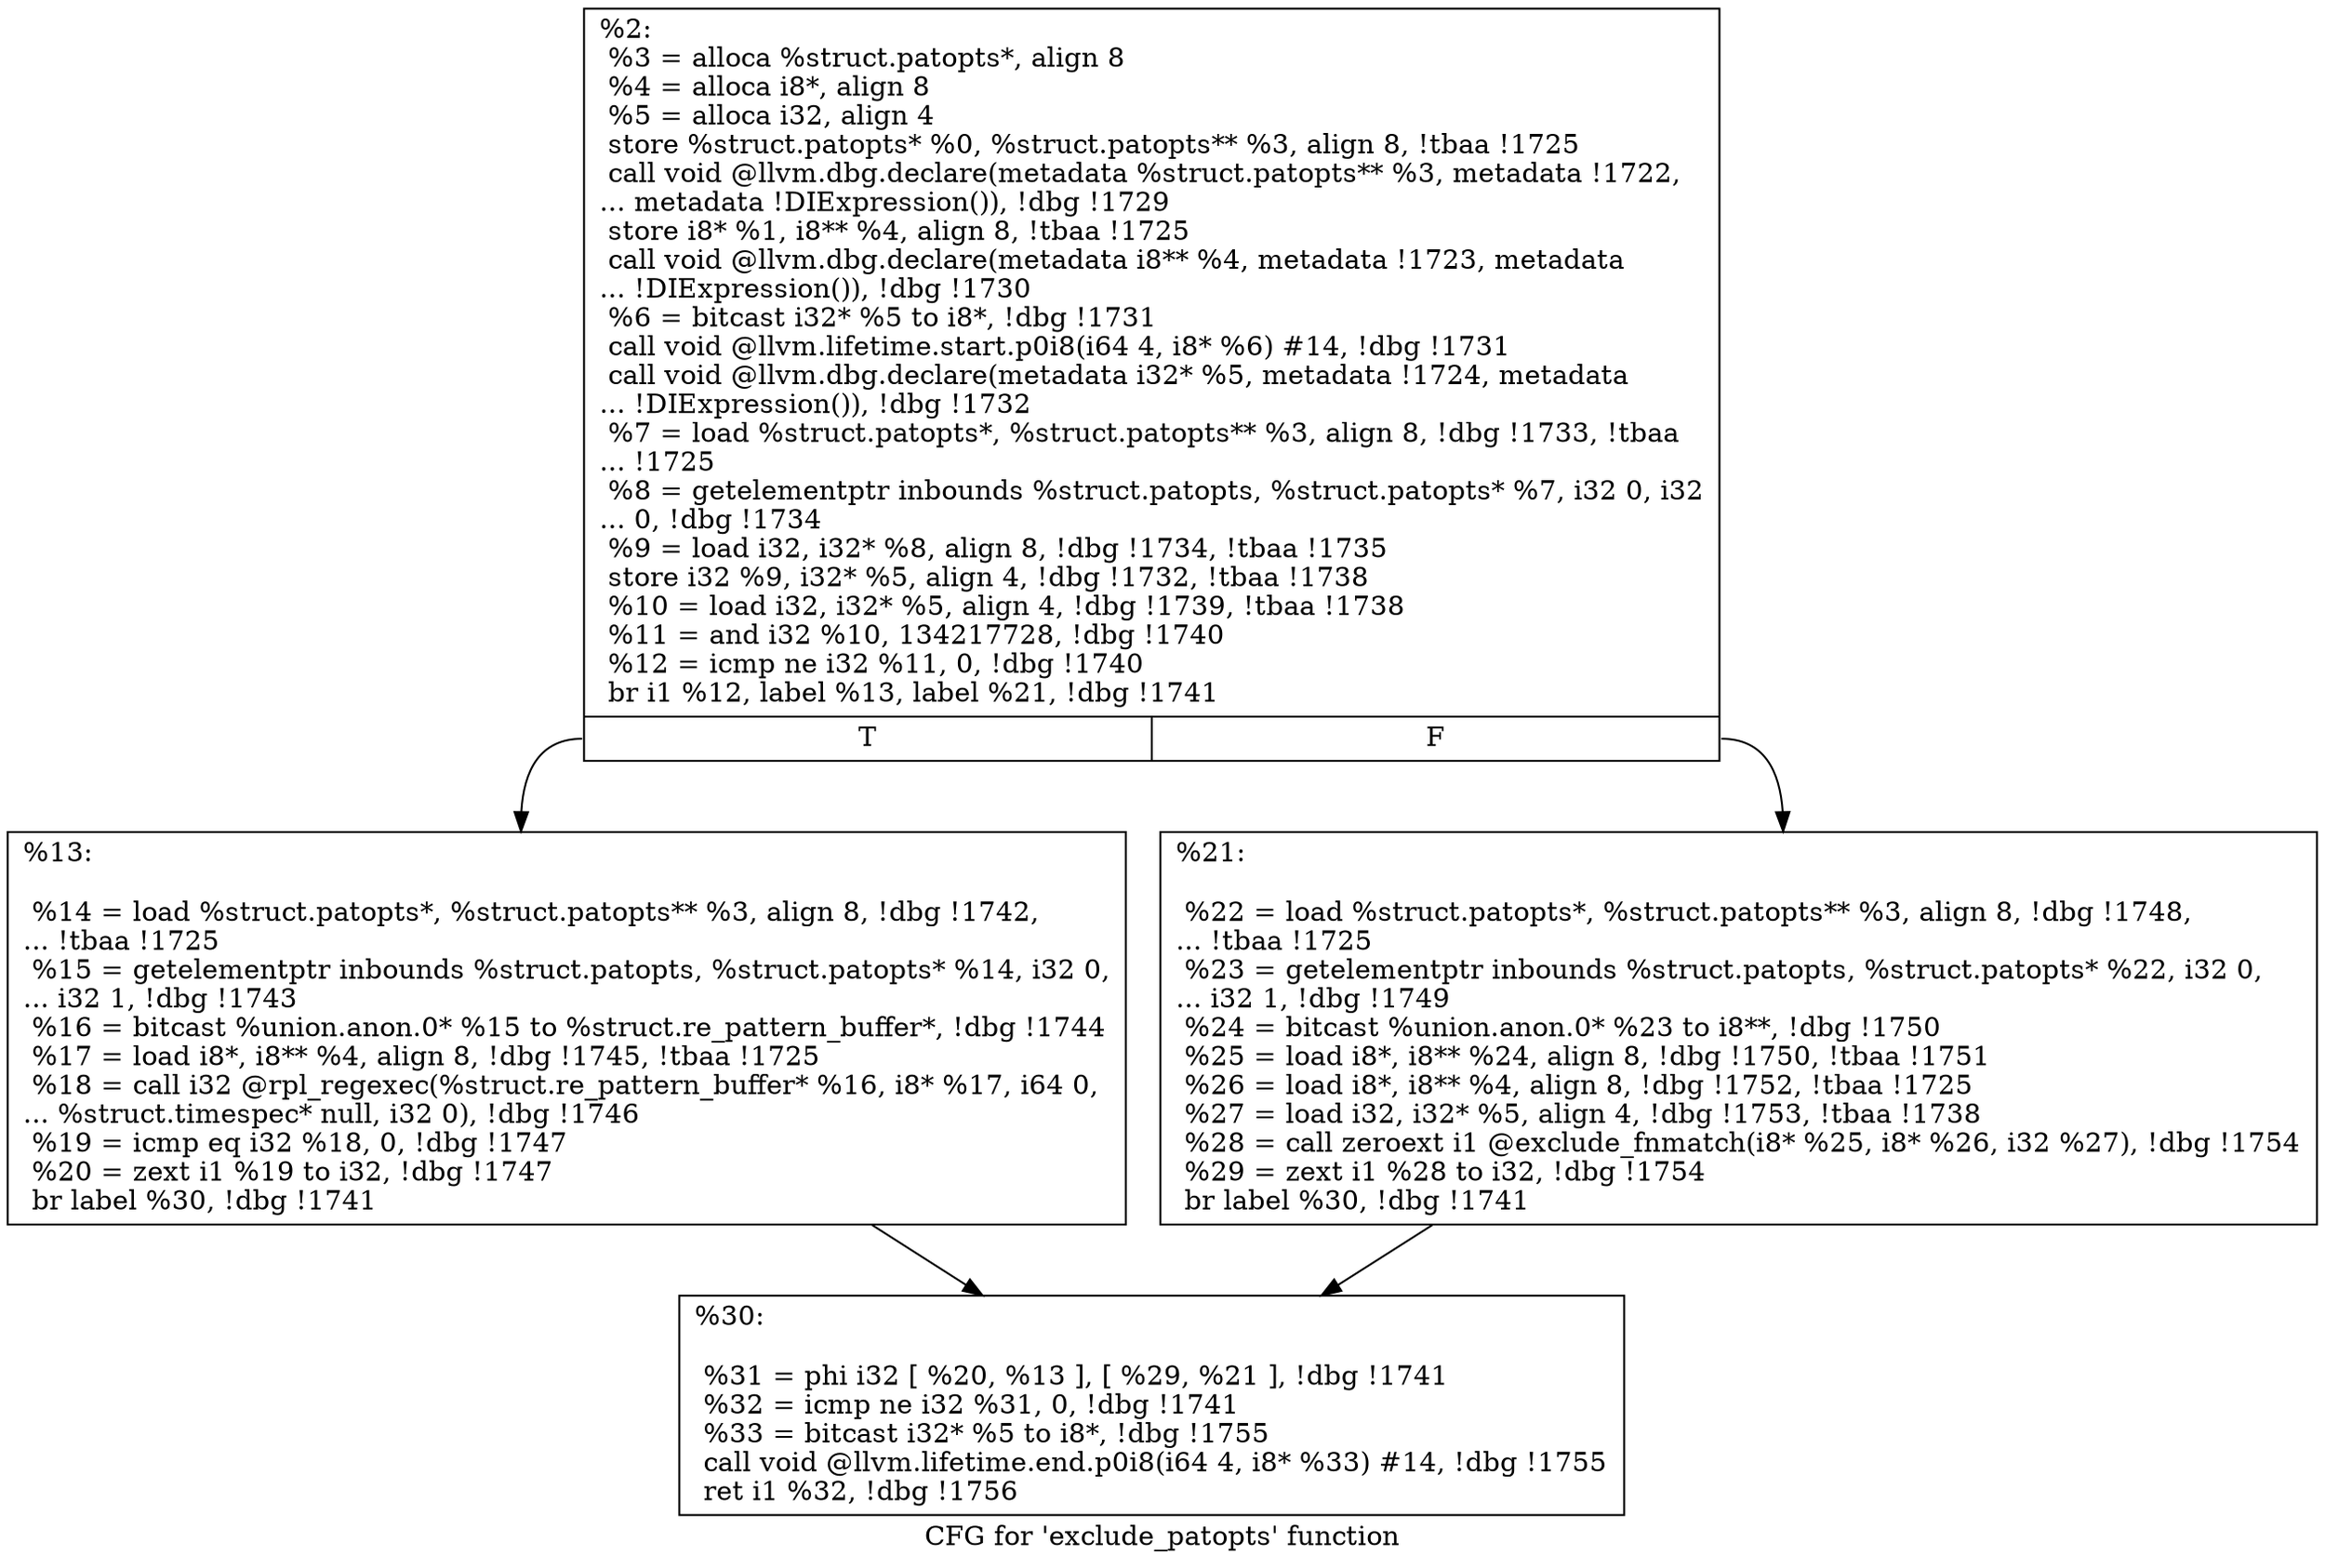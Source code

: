 digraph "CFG for 'exclude_patopts' function" {
	label="CFG for 'exclude_patopts' function";

	Node0x28ad090 [shape=record,label="{%2:\l  %3 = alloca %struct.patopts*, align 8\l  %4 = alloca i8*, align 8\l  %5 = alloca i32, align 4\l  store %struct.patopts* %0, %struct.patopts** %3, align 8, !tbaa !1725\l  call void @llvm.dbg.declare(metadata %struct.patopts** %3, metadata !1722,\l... metadata !DIExpression()), !dbg !1729\l  store i8* %1, i8** %4, align 8, !tbaa !1725\l  call void @llvm.dbg.declare(metadata i8** %4, metadata !1723, metadata\l... !DIExpression()), !dbg !1730\l  %6 = bitcast i32* %5 to i8*, !dbg !1731\l  call void @llvm.lifetime.start.p0i8(i64 4, i8* %6) #14, !dbg !1731\l  call void @llvm.dbg.declare(metadata i32* %5, metadata !1724, metadata\l... !DIExpression()), !dbg !1732\l  %7 = load %struct.patopts*, %struct.patopts** %3, align 8, !dbg !1733, !tbaa\l... !1725\l  %8 = getelementptr inbounds %struct.patopts, %struct.patopts* %7, i32 0, i32\l... 0, !dbg !1734\l  %9 = load i32, i32* %8, align 8, !dbg !1734, !tbaa !1735\l  store i32 %9, i32* %5, align 4, !dbg !1732, !tbaa !1738\l  %10 = load i32, i32* %5, align 4, !dbg !1739, !tbaa !1738\l  %11 = and i32 %10, 134217728, !dbg !1740\l  %12 = icmp ne i32 %11, 0, !dbg !1740\l  br i1 %12, label %13, label %21, !dbg !1741\l|{<s0>T|<s1>F}}"];
	Node0x28ad090:s0 -> Node0x28ad3c0;
	Node0x28ad090:s1 -> Node0x284c770;
	Node0x28ad3c0 [shape=record,label="{%13:\l\l  %14 = load %struct.patopts*, %struct.patopts** %3, align 8, !dbg !1742,\l... !tbaa !1725\l  %15 = getelementptr inbounds %struct.patopts, %struct.patopts* %14, i32 0,\l... i32 1, !dbg !1743\l  %16 = bitcast %union.anon.0* %15 to %struct.re_pattern_buffer*, !dbg !1744\l  %17 = load i8*, i8** %4, align 8, !dbg !1745, !tbaa !1725\l  %18 = call i32 @rpl_regexec(%struct.re_pattern_buffer* %16, i8* %17, i64 0,\l... %struct.timespec* null, i32 0), !dbg !1746\l  %19 = icmp eq i32 %18, 0, !dbg !1747\l  %20 = zext i1 %19 to i32, !dbg !1747\l  br label %30, !dbg !1741\l}"];
	Node0x28ad3c0 -> Node0x284c7c0;
	Node0x284c770 [shape=record,label="{%21:\l\l  %22 = load %struct.patopts*, %struct.patopts** %3, align 8, !dbg !1748,\l... !tbaa !1725\l  %23 = getelementptr inbounds %struct.patopts, %struct.patopts* %22, i32 0,\l... i32 1, !dbg !1749\l  %24 = bitcast %union.anon.0* %23 to i8**, !dbg !1750\l  %25 = load i8*, i8** %24, align 8, !dbg !1750, !tbaa !1751\l  %26 = load i8*, i8** %4, align 8, !dbg !1752, !tbaa !1725\l  %27 = load i32, i32* %5, align 4, !dbg !1753, !tbaa !1738\l  %28 = call zeroext i1 @exclude_fnmatch(i8* %25, i8* %26, i32 %27), !dbg !1754\l  %29 = zext i1 %28 to i32, !dbg !1754\l  br label %30, !dbg !1741\l}"];
	Node0x284c770 -> Node0x284c7c0;
	Node0x284c7c0 [shape=record,label="{%30:\l\l  %31 = phi i32 [ %20, %13 ], [ %29, %21 ], !dbg !1741\l  %32 = icmp ne i32 %31, 0, !dbg !1741\l  %33 = bitcast i32* %5 to i8*, !dbg !1755\l  call void @llvm.lifetime.end.p0i8(i64 4, i8* %33) #14, !dbg !1755\l  ret i1 %32, !dbg !1756\l}"];
}
